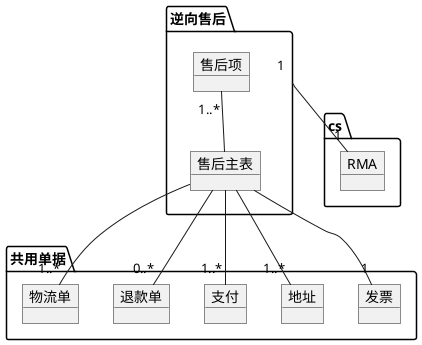 @startuml
'hide members

package 共用单据 {
   Object 发票
   Object 地址
   Object 支付
   Object 退款单
   Object 物流单
}

package cs {
   Object RMA
}
package 逆向售后 {

   Object 售后主表
   Object 售后项

    售后主表  -up- "1..*" 售后项
    售后主表  -- "1..*" 地址
    售后主表  -- "1" 发票
    售后主表  -- "0..*" 退款单
    售后主表  -- "1..*" 支付
    售后主表  -- "1..*" 物流单
}

逆向售后 "1"-- "1" RMA


@enduml